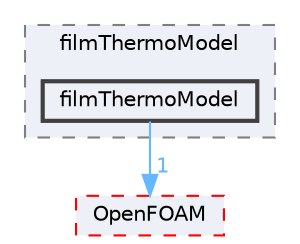 digraph "src/regionModels/surfaceFilmModels/submodels/kinematic/filmThermoModel/filmThermoModel"
{
 // LATEX_PDF_SIZE
  bgcolor="transparent";
  edge [fontname=Helvetica,fontsize=10,labelfontname=Helvetica,labelfontsize=10];
  node [fontname=Helvetica,fontsize=10,shape=box,height=0.2,width=0.4];
  compound=true
  subgraph clusterdir_316ed8c8c990b1f605656b6abeafc157 {
    graph [ bgcolor="#edf0f7", pencolor="grey50", label="filmThermoModel", fontname=Helvetica,fontsize=10 style="filled,dashed", URL="dir_316ed8c8c990b1f605656b6abeafc157.html",tooltip=""]
  dir_a82069edf8ea24c350b428b74e4a3f94 [label="filmThermoModel", fillcolor="#edf0f7", color="grey25", style="filled,bold", URL="dir_a82069edf8ea24c350b428b74e4a3f94.html",tooltip=""];
  }
  dir_c5473ff19b20e6ec4dfe5c310b3778a8 [label="OpenFOAM", fillcolor="#edf0f7", color="red", style="filled,dashed", URL="dir_c5473ff19b20e6ec4dfe5c310b3778a8.html",tooltip=""];
  dir_a82069edf8ea24c350b428b74e4a3f94->dir_c5473ff19b20e6ec4dfe5c310b3778a8 [headlabel="1", labeldistance=1.5 headhref="dir_001370_002695.html" href="dir_001370_002695.html" color="steelblue1" fontcolor="steelblue1"];
}
